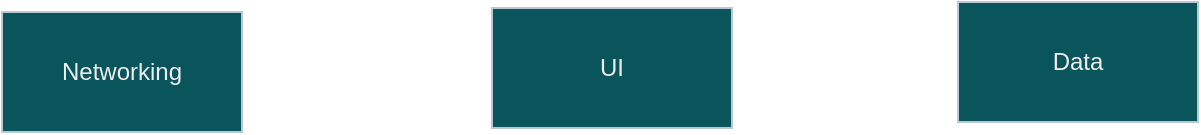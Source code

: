 <mxfile version="22.1.5" type="google">
  <diagram name="Page-1" id="u3EJ2NXvjXlwJDDaN7GO">
    <mxGraphModel grid="0" page="1" gridSize="10" guides="1" tooltips="1" connect="1" arrows="1" fold="1" pageScale="1" pageWidth="1169" pageHeight="826" math="0" shadow="0">
      <root>
        <mxCell id="0" />
        <mxCell id="1" parent="0" />
        <mxCell id="Ce1AK5XO5JZfZPW9kbE0-1" value="Networking" style="rounded=0;whiteSpace=wrap;html=1;strokeColor=#BAC8D3;fontColor=#EEEEEE;fillColor=#09555B;" vertex="1" parent="1">
          <mxGeometry x="243" y="225" width="120" height="60" as="geometry" />
        </mxCell>
        <mxCell id="Ce1AK5XO5JZfZPW9kbE0-2" value="UI" style="rounded=0;whiteSpace=wrap;html=1;strokeColor=#BAC8D3;fontColor=#EEEEEE;fillColor=#09555B;" vertex="1" parent="1">
          <mxGeometry x="488" y="223" width="120" height="60" as="geometry" />
        </mxCell>
        <mxCell id="Ce1AK5XO5JZfZPW9kbE0-3" value="Data" style="rounded=0;whiteSpace=wrap;html=1;strokeColor=#BAC8D3;fontColor=#EEEEEE;fillColor=#09555B;" vertex="1" parent="1">
          <mxGeometry x="721" y="220" width="120" height="60" as="geometry" />
        </mxCell>
      </root>
    </mxGraphModel>
  </diagram>
</mxfile>

